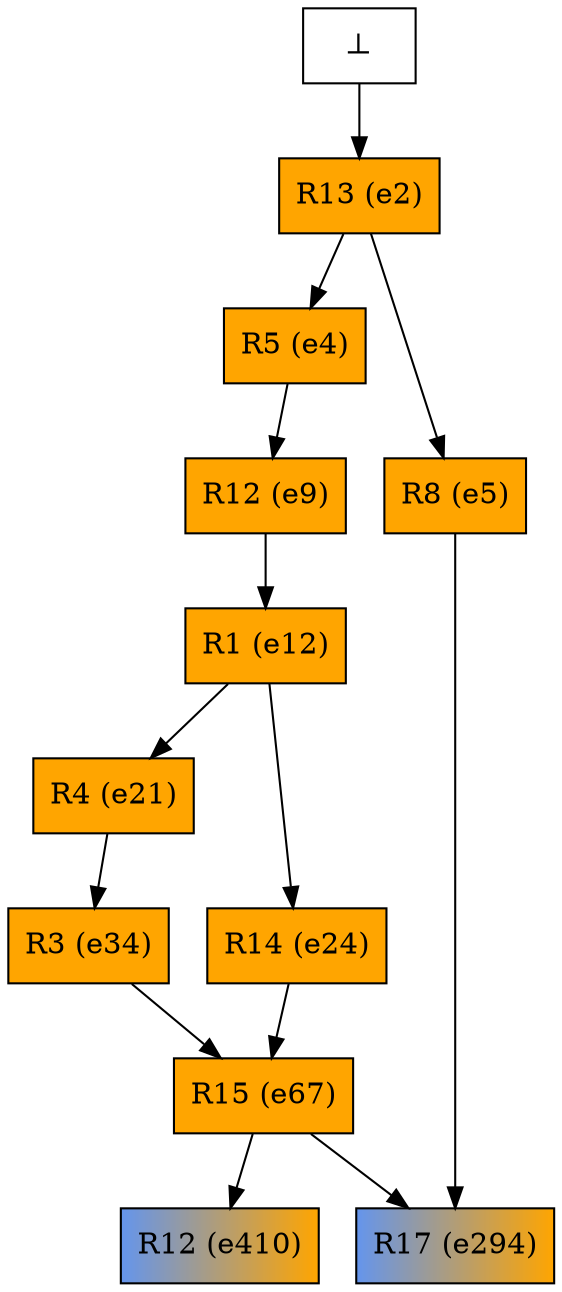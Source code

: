 digraph test {
  e2 -> e4;
  e2 -> e5;
  e4 -> e9;
  e9 -> e12;
  e12 -> e21;
  e12 -> e24;
  e21 -> e34;
  e24 -> e67;
  e34 -> e67;
  e5 -> e294;
  e67 -> e294;
  e67 -> e410;
  e0 -> e2;
  e2 [color="black" fillcolor="orange:orange" label="R13 (e2)" shape=box style=filled];
  e4 [color="black" fillcolor="orange:orange" label="R5 (e4)" shape=box style=filled];
  e5 [color="black" fillcolor="orange:orange" label="R8 (e5)" shape=box style=filled];
  e9 [color="black" fillcolor="orange:orange" label="R12 (e9)" shape=box style=filled];
  e12 [color="black" fillcolor="orange:orange" label="R1 (e12)" shape=box style=filled];
  e21 [color="black" fillcolor="orange:orange" label="R4 (e21)" shape=box style=filled];
  e24 [color="black" fillcolor="orange:orange" label="R14 (e24)" shape=box style=filled];
  e34 [color="black" fillcolor="orange:orange" label="R3 (e34)" shape=box style=filled];
  e67 [color="black" fillcolor="orange:orange" label="R15 (e67)" shape=box style=filled];
  e294 [color="black" fillcolor="cornflowerblue:orange" label="R17 (e294)" shape=box style=filled];
  e410 [color="black" fillcolor="cornflowerblue:orange" label="R12 (e410)" shape=box style=filled];
  e0 [fillcolor="white" label="⊥" shape=box style=filled];
}
